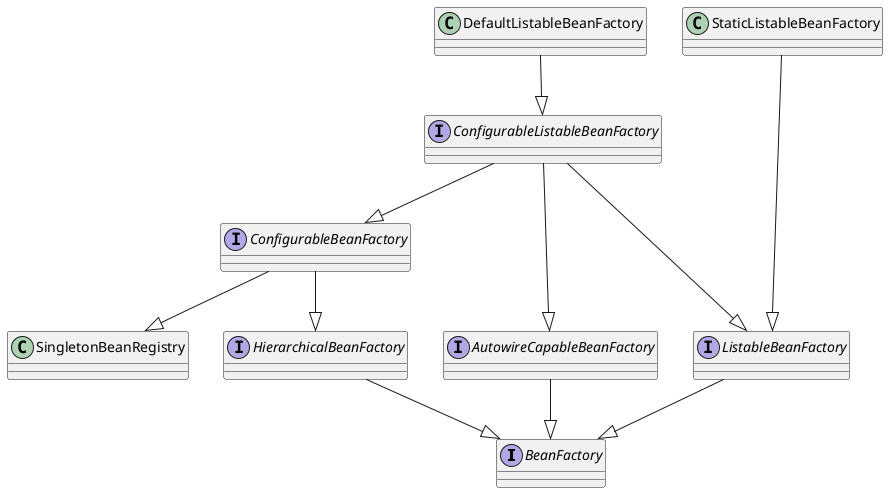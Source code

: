 @startuml

interface BeanFactory
together {
    interface HierarchicalBeanFactory
    interface AutowireCapableBeanFactory
    interface ListableBeanFactory
}
interface ConfigurableBeanFactory
interface ConfigurableListableBeanFactory
together {
    class DefaultListableBeanFactory
    class StaticListableBeanFactory
}

HierarchicalBeanFactory --|> BeanFactory
ListableBeanFactory --|> BeanFactory
AutowireCapableBeanFactory --|> BeanFactory
ConfigurableBeanFactory --|> HierarchicalBeanFactory
ConfigurableBeanFactory --|> SingletonBeanRegistry
ConfigurableListableBeanFactory --|> ListableBeanFactory
ConfigurableListableBeanFactory --|> AutowireCapableBeanFactory
ConfigurableListableBeanFactory --|> ConfigurableBeanFactory

DefaultListableBeanFactory --|> ConfigurableListableBeanFactory
StaticListableBeanFactory --|> ListableBeanFactory

@enduml